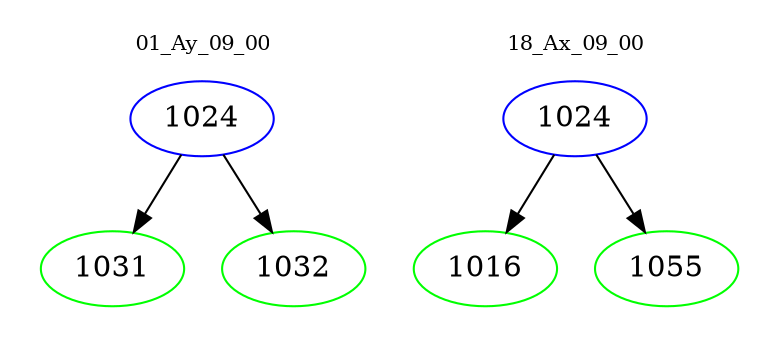 digraph{
subgraph cluster_0 {
color = white
label = "01_Ay_09_00";
fontsize=10;
T0_1024 [label="1024", color="blue"]
T0_1024 -> T0_1031 [color="black"]
T0_1031 [label="1031", color="green"]
T0_1024 -> T0_1032 [color="black"]
T0_1032 [label="1032", color="green"]
}
subgraph cluster_1 {
color = white
label = "18_Ax_09_00";
fontsize=10;
T1_1024 [label="1024", color="blue"]
T1_1024 -> T1_1016 [color="black"]
T1_1016 [label="1016", color="green"]
T1_1024 -> T1_1055 [color="black"]
T1_1055 [label="1055", color="green"]
}
}
